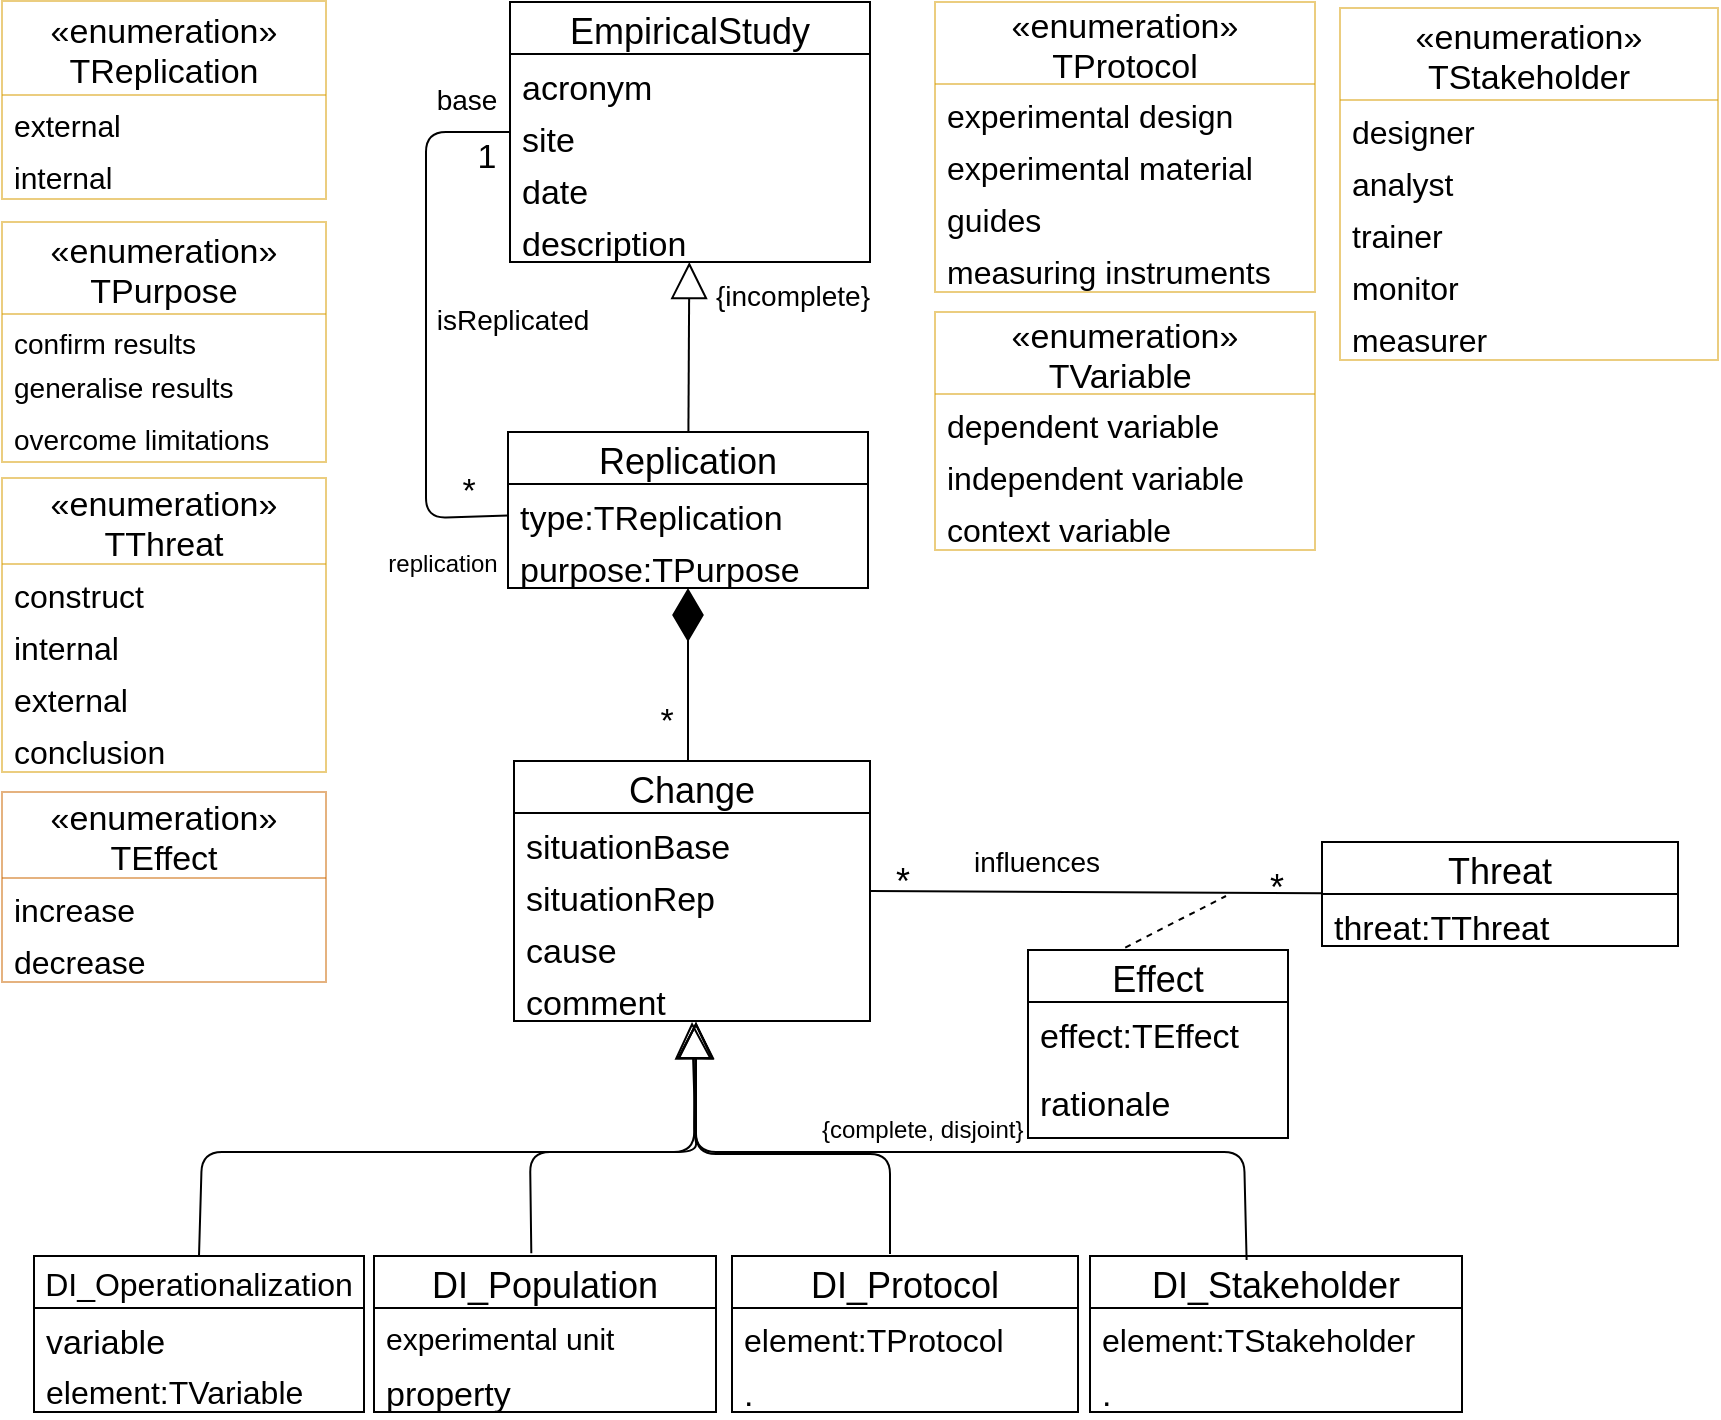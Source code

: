 <mxfile version="11.3.0" type="device" pages="3"><diagram id="6lY9gBf6qOg5Rx9Ax5ii" name="Page-1"><mxGraphModel dx="994" dy="468" grid="1" gridSize="10" guides="1" tooltips="1" connect="1" arrows="1" fold="1" page="1" pageScale="1" pageWidth="827" pageHeight="1169" math="0" shadow="0"><root><mxCell id="0"/><mxCell id="1" parent="0"/><mxCell id="zTqY1Gvcx5IMAzzG7t1B-1" value="Replication" style="swimlane;fontStyle=0;childLayout=stackLayout;horizontal=1;startSize=26;fillColor=none;horizontalStack=0;resizeParent=1;resizeParentMax=0;resizeLast=0;collapsible=1;marginBottom=0;swimlaneFillColor=#ffffff;fontSize=18;fontColor=#000000;align=center;" parent="1" vertex="1"><mxGeometry x="411" y="235" width="180" height="78" as="geometry"/></mxCell><mxCell id="zTqY1Gvcx5IMAzzG7t1B-2" value="type:TReplication" style="text;strokeColor=none;fillColor=none;align=left;verticalAlign=top;spacingLeft=4;spacingRight=4;overflow=hidden;rotatable=0;points=[[0,0.5],[1,0.5]];portConstraint=eastwest;fontSize=17;" parent="zTqY1Gvcx5IMAzzG7t1B-1" vertex="1"><mxGeometry y="26" width="180" height="26" as="geometry"/></mxCell><mxCell id="zTqY1Gvcx5IMAzzG7t1B-3" value="purpose:TPurpose" style="text;strokeColor=none;fillColor=none;align=left;verticalAlign=top;spacingLeft=4;spacingRight=4;overflow=hidden;rotatable=0;points=[[0,0.5],[1,0.5]];portConstraint=eastwest;fontSize=17;" parent="zTqY1Gvcx5IMAzzG7t1B-1" vertex="1"><mxGeometry y="52" width="180" height="26" as="geometry"/></mxCell><mxCell id="zTqY1Gvcx5IMAzzG7t1B-4" value="Change" style="swimlane;fontStyle=0;childLayout=stackLayout;horizontal=1;startSize=26;fillColor=none;horizontalStack=0;resizeParent=1;resizeParentMax=0;resizeLast=0;collapsible=1;marginBottom=0;swimlaneFillColor=#ffffff;fontSize=18;fontColor=#000000;align=center;" parent="1" vertex="1"><mxGeometry x="414" y="399.5" width="178" height="130" as="geometry"/></mxCell><mxCell id="1XFoQDl6N3kt11m0B9TE-1" value="situationBase" style="text;strokeColor=none;fillColor=none;align=left;verticalAlign=top;spacingLeft=4;spacingRight=4;overflow=hidden;rotatable=0;points=[[0,0.5],[1,0.5]];portConstraint=eastwest;fontSize=17;" parent="zTqY1Gvcx5IMAzzG7t1B-4" vertex="1"><mxGeometry y="26" width="178" height="26" as="geometry"/></mxCell><mxCell id="zTqY1Gvcx5IMAzzG7t1B-5" value="situationRep" style="text;strokeColor=none;fillColor=none;align=left;verticalAlign=top;spacingLeft=4;spacingRight=4;overflow=hidden;rotatable=0;points=[[0,0.5],[1,0.5]];portConstraint=eastwest;fontSize=17;" parent="zTqY1Gvcx5IMAzzG7t1B-4" vertex="1"><mxGeometry y="52" width="178" height="26" as="geometry"/></mxCell><mxCell id="8UYxGcB94l-kNF9_QV8s-1" value="cause" style="text;strokeColor=none;fillColor=none;align=left;verticalAlign=top;spacingLeft=4;spacingRight=4;overflow=hidden;rotatable=0;points=[[0,0.5],[1,0.5]];portConstraint=eastwest;fontSize=17;" parent="zTqY1Gvcx5IMAzzG7t1B-4" vertex="1"><mxGeometry y="78" width="178" height="26" as="geometry"/></mxCell><mxCell id="1XFoQDl6N3kt11m0B9TE-19" value="comment" style="text;strokeColor=none;fillColor=none;align=left;verticalAlign=top;spacingLeft=4;spacingRight=4;overflow=hidden;rotatable=0;points=[[0,0.5],[1,0.5]];portConstraint=eastwest;fontSize=17;" parent="zTqY1Gvcx5IMAzzG7t1B-4" vertex="1"><mxGeometry y="104" width="178" height="26" as="geometry"/></mxCell><mxCell id="zTqY1Gvcx5IMAzzG7t1B-9" value="" style="endArrow=diamondThin;endFill=1;endSize=24;html=1;fontSize=17;fontColor=#000000;" parent="1" edge="1"><mxGeometry width="160" relative="1" as="geometry"><mxPoint x="501" y="399" as="sourcePoint"/><mxPoint x="501" y="313" as="targetPoint"/><Array as="points"/></mxGeometry></mxCell><mxCell id="zTqY1Gvcx5IMAzzG7t1B-10" value="*" style="text;html=1;resizable=0;points=[];align=center;verticalAlign=middle;labelBackgroundColor=#ffffff;fontSize=17;fontColor=#000000;" parent="zTqY1Gvcx5IMAzzG7t1B-9" vertex="1" connectable="0"><mxGeometry x="-0.705" y="-1" relative="1" as="geometry"><mxPoint x="-12" y="-7" as="offset"/></mxGeometry></mxCell><mxCell id="zTqY1Gvcx5IMAzzG7t1B-14" value="EmpiricalStudy" style="swimlane;fontStyle=0;childLayout=stackLayout;horizontal=1;startSize=26;fillColor=none;horizontalStack=0;resizeParent=1;resizeParentMax=0;resizeLast=0;collapsible=1;marginBottom=0;swimlaneFillColor=#ffffff;fontSize=18;fontColor=#000000;align=center;" parent="1" vertex="1"><mxGeometry x="412" y="20" width="180" height="130" as="geometry"/></mxCell><mxCell id="zTqY1Gvcx5IMAzzG7t1B-15" value="acronym" style="text;strokeColor=none;fillColor=none;align=left;verticalAlign=top;spacingLeft=4;spacingRight=4;overflow=hidden;rotatable=0;points=[[0,0.5],[1,0.5]];portConstraint=eastwest;fontSize=17;" parent="zTqY1Gvcx5IMAzzG7t1B-14" vertex="1"><mxGeometry y="26" width="180" height="26" as="geometry"/></mxCell><mxCell id="09Pwu6wFA8v4hkr44vib-1" value="site" style="text;strokeColor=none;fillColor=none;align=left;verticalAlign=top;spacingLeft=4;spacingRight=4;overflow=hidden;rotatable=0;points=[[0,0.5],[1,0.5]];portConstraint=eastwest;fontSize=17;fontStyle=0;labelBackgroundColor=none;gradientColor=#ffffff;gradientDirection=west;" parent="zTqY1Gvcx5IMAzzG7t1B-14" vertex="1"><mxGeometry y="52" width="180" height="26" as="geometry"/></mxCell><mxCell id="09Pwu6wFA8v4hkr44vib-2" value="date" style="text;strokeColor=none;fillColor=none;align=left;verticalAlign=top;spacingLeft=4;spacingRight=4;overflow=hidden;rotatable=0;points=[[0,0.5],[1,0.5]];portConstraint=eastwest;fontSize=17;fontStyle=0;gradientColor=#ffffff;gradientDirection=west;" parent="zTqY1Gvcx5IMAzzG7t1B-14" vertex="1"><mxGeometry y="78" width="180" height="26" as="geometry"/></mxCell><mxCell id="9sXUdlL2gXB-YfAUrO0Z-1" value="description" style="text;strokeColor=none;fillColor=none;align=left;verticalAlign=top;spacingLeft=4;spacingRight=4;overflow=hidden;rotatable=0;points=[[0,0.5],[1,0.5]];portConstraint=eastwest;fontSize=17;fontStyle=0;gradientColor=#ffffff;gradientDirection=west;" parent="zTqY1Gvcx5IMAzzG7t1B-14" vertex="1"><mxGeometry y="104" width="180" height="26" as="geometry"/></mxCell><mxCell id="zTqY1Gvcx5IMAzzG7t1B-17" value="&lt;font style=&quot;font-size: 14px&quot;&gt;{incomplete}&lt;/font&gt;" style="text;html=1;resizable=0;points=[];align=center;verticalAlign=middle;labelBackgroundColor=#ffffff;fontSize=17;fontColor=#000000;" parent="1" vertex="1" connectable="0"><mxGeometry x="592.091" y="126.017" as="geometry"><mxPoint x="-39" y="41" as="offset"/></mxGeometry></mxCell><mxCell id="zTqY1Gvcx5IMAzzG7t1B-18" value="" style="endArrow=none;html=1;fontSize=16;fontColor=#000000;entryX=0;entryY=0.5;entryDx=0;entryDy=0;" parent="1" source="zTqY1Gvcx5IMAzzG7t1B-1" target="09Pwu6wFA8v4hkr44vib-1" edge="1"><mxGeometry width="50" height="50" relative="1" as="geometry"><mxPoint x="190" y="106" as="sourcePoint"/><mxPoint x="360" y="106.708" as="targetPoint"/><Array as="points"><mxPoint x="370" y="278"/><mxPoint x="370" y="240"/><mxPoint x="370" y="150"/><mxPoint x="370" y="85"/></Array></mxGeometry></mxCell><mxCell id="zTqY1Gvcx5IMAzzG7t1B-19" value="isReplicated" style="text;html=1;resizable=0;points=[];align=center;verticalAlign=middle;labelBackgroundColor=#ffffff;fontSize=14;fontColor=#000000;" parent="zTqY1Gvcx5IMAzzG7t1B-18" vertex="1" connectable="0"><mxGeometry x="0.458" y="22" relative="1" as="geometry"><mxPoint x="65" y="60.5" as="offset"/></mxGeometry></mxCell><mxCell id="zTqY1Gvcx5IMAzzG7t1B-20" value="*" style="text;html=1;resizable=0;points=[];align=center;verticalAlign=middle;labelBackgroundColor=#ffffff;fontSize=17;fontColor=#000000;" parent="zTqY1Gvcx5IMAzzG7t1B-18" vertex="1" connectable="0"><mxGeometry x="-0.9" relative="1" as="geometry"><mxPoint x="-6" y="-12.5" as="offset"/></mxGeometry></mxCell><mxCell id="zTqY1Gvcx5IMAzzG7t1B-21" value="1" style="text;html=1;resizable=0;points=[];align=center;verticalAlign=middle;labelBackgroundColor=#ffffff;fontSize=17;fontColor=#000000;" parent="zTqY1Gvcx5IMAzzG7t1B-18" vertex="1" connectable="0"><mxGeometry x="0.892" y="-1" relative="1" as="geometry"><mxPoint x="3" y="12" as="offset"/></mxGeometry></mxCell><mxCell id="zTqY1Gvcx5IMAzzG7t1B-22" value="&lt;font style=&quot;font-size: 14px;&quot;&gt;base&lt;/font&gt;" style="text;html=1;resizable=0;points=[];align=center;verticalAlign=middle;labelBackgroundColor=#ffffff;fontSize=14;fontColor=#000000;" parent="zTqY1Gvcx5IMAzzG7t1B-18" vertex="1" connectable="0"><mxGeometry x="0.867" y="-1" relative="1" as="geometry"><mxPoint x="-3.5" y="-17.5" as="offset"/></mxGeometry></mxCell><mxCell id="zTqY1Gvcx5IMAzzG7t1B-23" value="&lt;font style=&quot;font-size: 12px&quot;&gt;replication&lt;/font&gt;" style="text;html=1;resizable=0;points=[];align=center;verticalAlign=middle;labelBackgroundColor=#ffffff;fontSize=12;fontColor=#000000;" parent="zTqY1Gvcx5IMAzzG7t1B-18" vertex="1" connectable="0"><mxGeometry x="-0.872" y="1" relative="1" as="geometry"><mxPoint x="-16" y="22.5" as="offset"/></mxGeometry></mxCell><mxCell id="zTqY1Gvcx5IMAzzG7t1B-24" value="«enumeration»&#10;TReplication" style="swimlane;fontStyle=0;childLayout=stackLayout;horizontal=1;startSize=47;fillColor=none;horizontalStack=0;resizeParent=1;resizeParentMax=0;resizeLast=0;collapsible=1;marginBottom=0;swimlaneFillColor=#ffffff;fontSize=17;align=center;strokeColor=#d79b00;gradientColor=none;opacity=50;" parent="1" vertex="1"><mxGeometry x="158" y="19.5" width="162" height="99" as="geometry"/></mxCell><mxCell id="zTqY1Gvcx5IMAzzG7t1B-25" value="external" style="text;strokeColor=none;fillColor=none;align=left;verticalAlign=top;spacingLeft=4;spacingRight=4;overflow=hidden;rotatable=0;points=[[0,0.5],[1,0.5]];portConstraint=eastwest;fontSize=15;" parent="zTqY1Gvcx5IMAzzG7t1B-24" vertex="1"><mxGeometry y="47" width="162" height="26" as="geometry"/></mxCell><mxCell id="zTqY1Gvcx5IMAzzG7t1B-26" value="internal" style="text;strokeColor=none;fillColor=none;align=left;verticalAlign=top;spacingLeft=4;spacingRight=4;overflow=hidden;rotatable=0;points=[[0,0.5],[1,0.5]];portConstraint=eastwest;fontSize=15;" parent="zTqY1Gvcx5IMAzzG7t1B-24" vertex="1"><mxGeometry y="73" width="162" height="26" as="geometry"/></mxCell><mxCell id="zTqY1Gvcx5IMAzzG7t1B-27" value="&#10;«enumeration»&#10;TPurpose&#10;" style="swimlane;fontStyle=0;childLayout=stackLayout;horizontal=1;startSize=46;fillColor=none;horizontalStack=0;resizeParent=1;resizeParentMax=0;resizeLast=0;collapsible=1;marginBottom=0;swimlaneFillColor=#ffffff;fontSize=17;align=center;strokeColor=#d79b00;gradientColor=none;opacity=50;" parent="1" vertex="1"><mxGeometry x="158" y="130" width="162" height="120" as="geometry"/></mxCell><mxCell id="zTqY1Gvcx5IMAzzG7t1B-28" value="confirm results" style="text;strokeColor=none;fillColor=none;align=left;verticalAlign=top;spacingLeft=4;spacingRight=4;overflow=hidden;rotatable=0;points=[[0,0.5],[1,0.5]];portConstraint=eastwest;fontSize=14;" parent="zTqY1Gvcx5IMAzzG7t1B-27" vertex="1"><mxGeometry y="46" width="162" height="22" as="geometry"/></mxCell><mxCell id="zTqY1Gvcx5IMAzzG7t1B-29" value="generalise results" style="text;strokeColor=none;fillColor=none;align=left;verticalAlign=top;spacingLeft=4;spacingRight=4;overflow=hidden;rotatable=0;points=[[0,0.5],[1,0.5]];portConstraint=eastwest;fontSize=14;" parent="zTqY1Gvcx5IMAzzG7t1B-27" vertex="1"><mxGeometry y="68" width="162" height="26" as="geometry"/></mxCell><mxCell id="zTqY1Gvcx5IMAzzG7t1B-30" value="overcome limitations" style="text;strokeColor=none;fillColor=none;align=left;verticalAlign=top;spacingLeft=4;spacingRight=4;overflow=hidden;rotatable=0;points=[[0,0.5],[1,0.5]];portConstraint=eastwest;fontSize=14;" parent="zTqY1Gvcx5IMAzzG7t1B-27" vertex="1"><mxGeometry y="94" width="162" height="26" as="geometry"/></mxCell><mxCell id="zTqY1Gvcx5IMAzzG7t1B-31" value="«enumeration»&#10;TThreat" style="swimlane;fontStyle=0;childLayout=stackLayout;horizontal=1;startSize=43;fillColor=none;horizontalStack=0;resizeParent=1;resizeParentMax=0;resizeLast=0;collapsible=1;marginBottom=0;swimlaneFillColor=none;fontSize=17;align=center;strokeColor=#d79b00;gradientColor=#ffffff;opacity=50;" parent="1" vertex="1"><mxGeometry x="158" y="258" width="162" height="147" as="geometry"/></mxCell><mxCell id="zTqY1Gvcx5IMAzzG7t1B-32" value="construct" style="text;strokeColor=none;fillColor=none;align=left;verticalAlign=top;spacingLeft=4;spacingRight=4;overflow=hidden;rotatable=0;points=[[0,0.5],[1,0.5]];portConstraint=eastwest;fontSize=16;" parent="zTqY1Gvcx5IMAzzG7t1B-31" vertex="1"><mxGeometry y="43" width="162" height="26" as="geometry"/></mxCell><mxCell id="zTqY1Gvcx5IMAzzG7t1B-33" value="internal" style="text;strokeColor=none;fillColor=none;align=left;verticalAlign=top;spacingLeft=4;spacingRight=4;overflow=hidden;rotatable=0;points=[[0,0.5],[1,0.5]];portConstraint=eastwest;fontSize=16;" parent="zTqY1Gvcx5IMAzzG7t1B-31" vertex="1"><mxGeometry y="69" width="162" height="26" as="geometry"/></mxCell><mxCell id="zTqY1Gvcx5IMAzzG7t1B-34" value="external" style="text;strokeColor=none;fillColor=none;align=left;verticalAlign=top;spacingLeft=4;spacingRight=4;overflow=hidden;rotatable=0;points=[[0,0.5],[1,0.5]];portConstraint=eastwest;fontSize=16;" parent="zTqY1Gvcx5IMAzzG7t1B-31" vertex="1"><mxGeometry y="95" width="162" height="26" as="geometry"/></mxCell><mxCell id="zTqY1Gvcx5IMAzzG7t1B-35" value="conclusion" style="text;strokeColor=none;fillColor=none;align=left;verticalAlign=top;spacingLeft=4;spacingRight=4;overflow=hidden;rotatable=0;points=[[0,0.5],[1,0.5]];portConstraint=eastwest;fontSize=16;" parent="zTqY1Gvcx5IMAzzG7t1B-31" vertex="1"><mxGeometry y="121" width="162" height="26" as="geometry"/></mxCell><mxCell id="zTqY1Gvcx5IMAzzG7t1B-37" style="edgeStyle=orthogonalEdgeStyle;rounded=0;html=1;exitX=0.5;exitY=0;entryX=0.5;entryY=0;jettySize=auto;orthogonalLoop=1;fontSize=14;fontColor=#000000;" parent="1" source="zTqY1Gvcx5IMAzzG7t1B-27" target="zTqY1Gvcx5IMAzzG7t1B-27" edge="1"><mxGeometry relative="1" as="geometry"/></mxCell><mxCell id="zTqY1Gvcx5IMAzzG7t1B-38" value="&#10;«enumeration»&#10;TVariable &#10;" style="swimlane;fontStyle=0;childLayout=stackLayout;horizontal=1;startSize=41;fillColor=none;horizontalStack=0;resizeParent=1;resizeParentMax=0;resizeLast=0;collapsible=1;marginBottom=0;swimlaneFillColor=none;fontSize=17;align=center;strokeColor=#d79b00;gradientColor=#ffffff;opacity=50;" parent="1" vertex="1"><mxGeometry x="624.5" y="175" width="190" height="119" as="geometry"/></mxCell><mxCell id="zTqY1Gvcx5IMAzzG7t1B-39" value="dependent variable " style="text;strokeColor=none;fillColor=none;align=left;verticalAlign=top;spacingLeft=4;spacingRight=4;overflow=hidden;rotatable=0;points=[[0,0.5],[1,0.5]];portConstraint=eastwest;fontSize=16;" parent="zTqY1Gvcx5IMAzzG7t1B-38" vertex="1"><mxGeometry y="41" width="190" height="26" as="geometry"/></mxCell><mxCell id="09Pwu6wFA8v4hkr44vib-3" value="independent variable " style="text;strokeColor=none;fillColor=none;align=left;verticalAlign=top;spacingLeft=4;spacingRight=4;overflow=hidden;rotatable=0;points=[[0,0.5],[1,0.5]];portConstraint=eastwest;fontSize=16;" parent="zTqY1Gvcx5IMAzzG7t1B-38" vertex="1"><mxGeometry y="67" width="190" height="26" as="geometry"/></mxCell><mxCell id="zTqY1Gvcx5IMAzzG7t1B-40" value="context variable " style="text;strokeColor=none;fillColor=none;align=left;verticalAlign=top;spacingLeft=4;spacingRight=4;overflow=hidden;rotatable=0;points=[[0,0.5],[1,0.5]];portConstraint=eastwest;fontSize=16;fontStyle=0;gradientColor=#ffffff;gradientDirection=west;" parent="zTqY1Gvcx5IMAzzG7t1B-38" vertex="1"><mxGeometry y="93" width="190" height="26" as="geometry"/></mxCell><mxCell id="zTqY1Gvcx5IMAzzG7t1B-41" value="" style="endArrow=block;endSize=16;endFill=0;html=1;fontSize=17;fontColor=#000000;" parent="1" source="zTqY1Gvcx5IMAzzG7t1B-1" target="zTqY1Gvcx5IMAzzG7t1B-14" edge="1"><mxGeometry width="160" relative="1" as="geometry"><mxPoint x="50" y="310" as="sourcePoint"/><mxPoint x="210" y="310" as="targetPoint"/></mxGeometry></mxCell><mxCell id="zTqY1Gvcx5IMAzzG7t1B-42" value="" style="endArrow=block;endSize=16;endFill=0;html=1;fontSize=14;fontColor=#000000;exitX=0.5;exitY=0;" parent="1" source="zTqY1Gvcx5IMAzzG7t1B-68" edge="1"><mxGeometry width="160" relative="1" as="geometry"><mxPoint x="253.25" y="652" as="sourcePoint"/><mxPoint x="505" y="530" as="targetPoint"/><Array as="points"><mxPoint x="258" y="595"/><mxPoint x="504" y="595"/></Array></mxGeometry></mxCell><mxCell id="zTqY1Gvcx5IMAzzG7t1B-43" value="" style="endArrow=block;endSize=16;endFill=0;html=1;fontSize=14;fontColor=#000000;exitX=0.46;exitY=-0.017;exitPerimeter=0;" parent="1" source="zTqY1Gvcx5IMAzzG7t1B-65" edge="1"><mxGeometry width="160" relative="1" as="geometry"><mxPoint x="422" y="652" as="sourcePoint"/><mxPoint x="505" y="530" as="targetPoint"/><Array as="points"><mxPoint x="422" y="595"/><mxPoint x="452" y="595"/><mxPoint x="462" y="595"/><mxPoint x="506" y="595"/><mxPoint x="504" y="585"/></Array></mxGeometry></mxCell><mxCell id="zTqY1Gvcx5IMAzzG7t1B-44" value="" style="endArrow=block;endSize=16;endFill=0;html=1;fontSize=14;fontColor=#000000;" parent="1" edge="1"><mxGeometry width="160" relative="1" as="geometry"><mxPoint x="602" y="646" as="sourcePoint"/><mxPoint x="505" y="530" as="targetPoint"/><Array as="points"><mxPoint x="602" y="596"/><mxPoint x="505" y="596"/></Array></mxGeometry></mxCell><mxCell id="zTqY1Gvcx5IMAzzG7t1B-45" value="DI_Protocol" style="swimlane;fontStyle=0;childLayout=stackLayout;horizontal=1;startSize=26;fillColor=none;horizontalStack=0;resizeParent=1;resizeParentMax=0;resizeLast=0;collapsible=1;marginBottom=0;swimlaneFillColor=#ffffff;fontSize=18;fontColor=#000000;align=center;" parent="1" vertex="1"><mxGeometry x="523" y="647" width="173" height="78" as="geometry"/></mxCell><mxCell id="zTqY1Gvcx5IMAzzG7t1B-46" value="element:TProtocol" style="text;strokeColor=none;fillColor=none;align=left;verticalAlign=top;spacingLeft=4;spacingRight=4;overflow=hidden;rotatable=0;points=[[0,0.5],[1,0.5]];portConstraint=eastwest;fontSize=16;" parent="zTqY1Gvcx5IMAzzG7t1B-45" vertex="1"><mxGeometry y="26" width="173" height="26" as="geometry"/></mxCell><mxCell id="zTqY1Gvcx5IMAzzG7t1B-47" value="." style="text;strokeColor=none;fillColor=none;align=left;verticalAlign=top;spacingLeft=4;spacingRight=4;overflow=hidden;rotatable=0;points=[[0,0.5],[1,0.5]];portConstraint=eastwest;fontSize=17;" parent="zTqY1Gvcx5IMAzzG7t1B-45" vertex="1"><mxGeometry y="52" width="173" height="26" as="geometry"/></mxCell><mxCell id="zTqY1Gvcx5IMAzzG7t1B-48" value="" style="endArrow=block;endSize=16;endFill=0;html=1;fontSize=14;fontColor=#000000;exitX=0.421;exitY=0.026;exitPerimeter=0;" parent="1" source="zTqY1Gvcx5IMAzzG7t1B-71" edge="1"><mxGeometry width="160" relative="1" as="geometry"><mxPoint x="780.755" y="650" as="sourcePoint"/><mxPoint x="503" y="530" as="targetPoint"/><Array as="points"><mxPoint x="779" y="595"/><mxPoint x="550" y="595"/><mxPoint x="505" y="595"/></Array></mxGeometry></mxCell><mxCell id="zTqY1Gvcx5IMAzzG7t1B-52" value="&#10;«enumeration»&#10;TProtocol&#10;" style="swimlane;fontStyle=0;childLayout=stackLayout;horizontal=1;startSize=41;fillColor=none;horizontalStack=0;resizeParent=1;resizeParentMax=0;resizeLast=0;collapsible=1;marginBottom=0;swimlaneFillColor=#ffffff;fontSize=17;align=center;strokeColor=#d79b00;gradientColor=#ffffff;opacity=50;" parent="1" vertex="1"><mxGeometry x="624.5" y="20" width="190" height="145" as="geometry"/></mxCell><mxCell id="zTqY1Gvcx5IMAzzG7t1B-53" value="experimental design" style="text;strokeColor=none;fillColor=none;align=left;verticalAlign=top;spacingLeft=4;spacingRight=4;overflow=hidden;rotatable=0;points=[[0,0.5],[1,0.5]];portConstraint=eastwest;fontSize=16;" parent="zTqY1Gvcx5IMAzzG7t1B-52" vertex="1"><mxGeometry y="41" width="190" height="26" as="geometry"/></mxCell><mxCell id="zTqY1Gvcx5IMAzzG7t1B-54" value="experimental material" style="text;strokeColor=none;fillColor=none;align=left;verticalAlign=top;spacingLeft=4;spacingRight=4;overflow=hidden;rotatable=0;points=[[0,0.5],[1,0.5]];portConstraint=eastwest;fontSize=16;" parent="zTqY1Gvcx5IMAzzG7t1B-52" vertex="1"><mxGeometry y="67" width="190" height="26" as="geometry"/></mxCell><mxCell id="zTqY1Gvcx5IMAzzG7t1B-55" value="guides" style="text;strokeColor=none;fillColor=none;align=left;verticalAlign=top;spacingLeft=4;spacingRight=4;overflow=hidden;rotatable=0;points=[[0,0.5],[1,0.5]];portConstraint=eastwest;fontSize=16;" parent="zTqY1Gvcx5IMAzzG7t1B-52" vertex="1"><mxGeometry y="93" width="190" height="26" as="geometry"/></mxCell><mxCell id="zTqY1Gvcx5IMAzzG7t1B-56" value="measuring instruments" style="text;strokeColor=none;fillColor=none;align=left;verticalAlign=top;spacingLeft=4;spacingRight=4;overflow=hidden;rotatable=0;points=[[0,0.5],[1,0.5]];portConstraint=eastwest;fontSize=16;" parent="zTqY1Gvcx5IMAzzG7t1B-52" vertex="1"><mxGeometry y="119" width="190" height="26" as="geometry"/></mxCell><mxCell id="zTqY1Gvcx5IMAzzG7t1B-57" value="&#10;«enumeration»&#10;TStakeholder&#10;" style="swimlane;fontStyle=0;childLayout=stackLayout;horizontal=1;startSize=46;fillColor=none;horizontalStack=0;resizeParent=1;resizeParentMax=0;resizeLast=0;collapsible=1;marginBottom=0;swimlaneFillColor=#ffffff;fontSize=17;align=center;strokeColor=#d79b00;gradientColor=#ffffff;opacity=50;" parent="1" vertex="1"><mxGeometry x="827" y="23" width="189" height="176" as="geometry"/></mxCell><mxCell id="zTqY1Gvcx5IMAzzG7t1B-58" value="designer" style="text;strokeColor=none;fillColor=none;align=left;verticalAlign=top;spacingLeft=4;spacingRight=4;overflow=hidden;rotatable=0;points=[[0,0.5],[1,0.5]];portConstraint=eastwest;fontSize=16;" parent="zTqY1Gvcx5IMAzzG7t1B-57" vertex="1"><mxGeometry y="46" width="189" height="26" as="geometry"/></mxCell><mxCell id="zTqY1Gvcx5IMAzzG7t1B-59" value="analyst" style="text;strokeColor=none;fillColor=none;align=left;verticalAlign=top;spacingLeft=4;spacingRight=4;overflow=hidden;rotatable=0;points=[[0,0.5],[1,0.5]];portConstraint=eastwest;fontSize=16;" parent="zTqY1Gvcx5IMAzzG7t1B-57" vertex="1"><mxGeometry y="72" width="189" height="26" as="geometry"/></mxCell><mxCell id="zTqY1Gvcx5IMAzzG7t1B-60" value="trainer" style="text;strokeColor=none;fillColor=none;align=left;verticalAlign=top;spacingLeft=4;spacingRight=4;overflow=hidden;rotatable=0;points=[[0,0.5],[1,0.5]];portConstraint=eastwest;fontSize=16;" parent="zTqY1Gvcx5IMAzzG7t1B-57" vertex="1"><mxGeometry y="98" width="189" height="26" as="geometry"/></mxCell><mxCell id="zTqY1Gvcx5IMAzzG7t1B-61" value="monitor" style="text;strokeColor=none;fillColor=none;align=left;verticalAlign=top;spacingLeft=4;spacingRight=4;overflow=hidden;rotatable=0;points=[[0,0.5],[1,0.5]];portConstraint=eastwest;fontSize=16;" parent="zTqY1Gvcx5IMAzzG7t1B-57" vertex="1"><mxGeometry y="124" width="189" height="26" as="geometry"/></mxCell><mxCell id="zTqY1Gvcx5IMAzzG7t1B-62" value="measurer" style="text;strokeColor=none;fillColor=none;align=left;verticalAlign=top;spacingLeft=4;spacingRight=4;overflow=hidden;rotatable=0;points=[[0,0.5],[1,0.5]];portConstraint=eastwest;fontSize=16;" parent="zTqY1Gvcx5IMAzzG7t1B-57" vertex="1"><mxGeometry y="150" width="189" height="26" as="geometry"/></mxCell><mxCell id="zTqY1Gvcx5IMAzzG7t1B-65" value="DI_Population" style="swimlane;fontStyle=0;childLayout=stackLayout;horizontal=1;startSize=26;fillColor=none;horizontalStack=0;resizeParent=1;resizeParentMax=0;resizeLast=0;collapsible=1;marginBottom=0;swimlaneFillColor=#ffffff;fontSize=18;fontColor=#000000;align=center;" parent="1" vertex="1"><mxGeometry x="344" y="647" width="171" height="78" as="geometry"/></mxCell><mxCell id="zTqY1Gvcx5IMAzzG7t1B-66" value="experimental unit" style="text;strokeColor=none;fillColor=none;align=left;verticalAlign=top;spacingLeft=4;spacingRight=4;overflow=hidden;rotatable=0;points=[[0,0.5],[1,0.5]];portConstraint=eastwest;fontSize=15;" parent="zTqY1Gvcx5IMAzzG7t1B-65" vertex="1"><mxGeometry y="26" width="171" height="26" as="geometry"/></mxCell><mxCell id="zTqY1Gvcx5IMAzzG7t1B-67" value="property" style="text;strokeColor=none;fillColor=none;align=left;verticalAlign=top;spacingLeft=4;spacingRight=4;overflow=hidden;rotatable=0;points=[[0,0.5],[1,0.5]];portConstraint=eastwest;fontSize=17;" parent="zTqY1Gvcx5IMAzzG7t1B-65" vertex="1"><mxGeometry y="52" width="171" height="26" as="geometry"/></mxCell><mxCell id="zTqY1Gvcx5IMAzzG7t1B-68" value="DI_Operationalization" style="swimlane;fontStyle=0;childLayout=stackLayout;horizontal=1;startSize=26;fillColor=none;horizontalStack=0;resizeParent=1;resizeParentMax=0;resizeLast=0;collapsible=1;marginBottom=0;swimlaneFillColor=#ffffff;fontSize=16;fontColor=#000000;align=center;" parent="1" vertex="1"><mxGeometry x="174" y="647" width="165" height="78" as="geometry"/></mxCell><mxCell id="zTqY1Gvcx5IMAzzG7t1B-69" value="variable" style="text;strokeColor=none;fillColor=none;align=left;verticalAlign=top;spacingLeft=4;spacingRight=4;overflow=hidden;rotatable=0;points=[[0,0.5],[1,0.5]];portConstraint=eastwest;fontSize=17;" parent="zTqY1Gvcx5IMAzzG7t1B-68" vertex="1"><mxGeometry y="26" width="165" height="26" as="geometry"/></mxCell><mxCell id="zTqY1Gvcx5IMAzzG7t1B-70" value="element:TVariable   " style="text;strokeColor=none;fillColor=none;align=left;verticalAlign=top;spacingLeft=4;spacingRight=4;overflow=hidden;rotatable=0;points=[[0,0.5],[1,0.5]];portConstraint=eastwest;fontSize=16;" parent="zTqY1Gvcx5IMAzzG7t1B-68" vertex="1"><mxGeometry y="52" width="165" height="26" as="geometry"/></mxCell><mxCell id="zTqY1Gvcx5IMAzzG7t1B-71" value="DI_Stakeholder" style="swimlane;fontStyle=0;childLayout=stackLayout;horizontal=1;startSize=26;fillColor=none;horizontalStack=0;resizeParent=1;resizeParentMax=0;resizeLast=0;collapsible=1;marginBottom=0;swimlaneFillColor=#ffffff;fontSize=18;fontColor=#000000;align=center;" parent="1" vertex="1"><mxGeometry x="702" y="647" width="186" height="78" as="geometry"/></mxCell><mxCell id="zTqY1Gvcx5IMAzzG7t1B-72" value="element:TStakeholder" style="text;strokeColor=none;fillColor=none;align=left;verticalAlign=top;spacingLeft=4;spacingRight=4;overflow=hidden;rotatable=0;points=[[0,0.5],[1,0.5]];portConstraint=eastwest;fontSize=16;" parent="zTqY1Gvcx5IMAzzG7t1B-71" vertex="1"><mxGeometry y="26" width="186" height="26" as="geometry"/></mxCell><mxCell id="zTqY1Gvcx5IMAzzG7t1B-73" value="." style="text;strokeColor=none;fillColor=none;align=left;verticalAlign=top;spacingLeft=4;spacingRight=4;overflow=hidden;rotatable=0;points=[[0,0.5],[1,0.5]];portConstraint=eastwest;fontSize=17;" parent="zTqY1Gvcx5IMAzzG7t1B-71" vertex="1"><mxGeometry y="52" width="186" height="26" as="geometry"/></mxCell><mxCell id="t5D7eFbD48pFSGEAywB5-2" value="«enumeration»&#10;TEffect" style="swimlane;fontStyle=0;childLayout=stackLayout;horizontal=1;startSize=43;fillColor=none;horizontalStack=0;resizeParent=1;resizeParentMax=0;resizeLast=0;collapsible=1;marginBottom=0;swimlaneFillColor=none;fontSize=17;align=center;strokeColor=#CC6600;opacity=50;gradientDirection=west;" parent="1" vertex="1"><mxGeometry x="158" y="415" width="162" height="95" as="geometry"/></mxCell><mxCell id="t5D7eFbD48pFSGEAywB5-3" value="increase" style="text;strokeColor=none;fillColor=none;align=left;verticalAlign=top;spacingLeft=4;spacingRight=4;overflow=hidden;rotatable=0;points=[[0,0.5],[1,0.5]];portConstraint=eastwest;fontSize=16;gradientColor=#ffffff;gradientDirection=west;" parent="t5D7eFbD48pFSGEAywB5-2" vertex="1"><mxGeometry y="43" width="162" height="26" as="geometry"/></mxCell><mxCell id="t5D7eFbD48pFSGEAywB5-4" value="decrease" style="text;strokeColor=none;fillColor=none;align=left;verticalAlign=top;spacingLeft=4;spacingRight=4;overflow=hidden;rotatable=0;points=[[0,0.5],[1,0.5]];portConstraint=eastwest;fontSize=16;gradientColor=#ffffff;gradientDirection=west;" parent="t5D7eFbD48pFSGEAywB5-2" vertex="1"><mxGeometry y="69" width="162" height="26" as="geometry"/></mxCell><mxCell id="0LrynoLllZEX8FGOsgQL-4" value="Threat" style="swimlane;fontStyle=0;childLayout=stackLayout;horizontal=1;startSize=26;fillColor=none;horizontalStack=0;resizeParent=1;resizeParentMax=0;resizeLast=0;collapsible=1;marginBottom=0;swimlaneFillColor=#ffffff;fontSize=18;fontColor=#000000;align=center;" parent="1" vertex="1"><mxGeometry x="818" y="440" width="178" height="52" as="geometry"/></mxCell><mxCell id="0LrynoLllZEX8FGOsgQL-8" value="threat:TThreat" style="text;strokeColor=none;fillColor=none;align=left;verticalAlign=top;spacingLeft=4;spacingRight=4;overflow=hidden;rotatable=0;points=[[0,0.5],[1,0.5]];portConstraint=eastwest;fontSize=17;gradientColor=#ffffff;gradientDirection=west;" parent="0LrynoLllZEX8FGOsgQL-4" vertex="1"><mxGeometry y="26" width="178" height="26" as="geometry"/></mxCell><mxCell id="0LrynoLllZEX8FGOsgQL-9" value="" style="endArrow=none;html=1;fontSize=17;fontColor=#000000;entryX=1;entryY=0.5;" parent="1" source="0LrynoLllZEX8FGOsgQL-4" target="zTqY1Gvcx5IMAzzG7t1B-4" edge="1"><mxGeometry width="50" height="50" relative="1" as="geometry"><mxPoint x="694" y="391.5" as="sourcePoint"/><mxPoint x="624" y="411.5" as="targetPoint"/><Array as="points"/></mxGeometry></mxCell><mxCell id="0LrynoLllZEX8FGOsgQL-10" value="&lt;font style=&quot;font-size: 14px&quot;&gt;influences&lt;/font&gt;" style="text;html=1;resizable=0;points=[];align=center;verticalAlign=middle;labelBackgroundColor=#ffffff;fontSize=17;fontColor=#000000;" parent="0LrynoLllZEX8FGOsgQL-9" vertex="1" connectable="0"><mxGeometry x="0.458" y="22" relative="1" as="geometry"><mxPoint x="22" y="-37" as="offset"/></mxGeometry></mxCell><mxCell id="vB5k91bDOLP7wmHGqqGi-3" value="&lt;font style=&quot;font-size: 18px&quot;&gt;*&lt;/font&gt;" style="text;html=1;" parent="1" vertex="1"><mxGeometry x="790" y="445.5" width="28" height="30" as="geometry"/></mxCell><mxCell id="vB5k91bDOLP7wmHGqqGi-5" value="Effect" style="swimlane;fontStyle=0;childLayout=stackLayout;horizontal=1;startSize=26;fillColor=none;horizontalStack=0;resizeParent=1;resizeParentMax=0;resizeLast=0;collapsible=1;marginBottom=0;swimlaneFillColor=#ffffff;fontSize=18;fontColor=#000000;align=center;" parent="1" vertex="1"><mxGeometry x="671" y="494" width="130" height="94" as="geometry"/></mxCell><mxCell id="vB5k91bDOLP7wmHGqqGi-6" value="effect:TEffect" style="text;strokeColor=none;fillColor=none;align=left;verticalAlign=top;spacingLeft=4;spacingRight=4;overflow=hidden;rotatable=0;points=[[0,0.5],[1,0.5]];portConstraint=eastwest;fontSize=17;gradientColor=#ffffff;gradientDirection=west;" parent="vB5k91bDOLP7wmHGqqGi-5" vertex="1"><mxGeometry y="26" width="130" height="34" as="geometry"/></mxCell><mxCell id="9sXUdlL2gXB-YfAUrO0Z-2" value="rationale" style="text;strokeColor=none;fillColor=none;align=left;verticalAlign=top;spacingLeft=4;spacingRight=4;overflow=hidden;rotatable=0;points=[[0,0.5],[1,0.5]];portConstraint=eastwest;fontSize=17;gradientColor=#ffffff;gradientDirection=west;" parent="vB5k91bDOLP7wmHGqqGi-5" vertex="1"><mxGeometry y="60" width="130" height="34" as="geometry"/></mxCell><mxCell id="vB5k91bDOLP7wmHGqqGi-11" value="" style="endArrow=none;dashed=1;html=1;exitX=0.374;exitY=-0.013;exitDx=0;exitDy=0;exitPerimeter=0;" parent="1" edge="1"><mxGeometry width="50" height="50" relative="1" as="geometry"><mxPoint x="719.62" y="492.778" as="sourcePoint"/><mxPoint x="770" y="467" as="targetPoint"/></mxGeometry></mxCell><mxCell id="SeVwChvm8yABs6o6vrsA-1" value="&lt;font style=&quot;font-size: 18px&quot;&gt;*&lt;/font&gt;" style="text;html=1;" parent="1" vertex="1"><mxGeometry x="602.5" y="442.5" width="28" height="30" as="geometry"/></mxCell><mxCell id="j4IQnMyhIL7iGJlP76rV-1" value="&lt;font style=&quot;font-size: 12px&quot;&gt;{complete, disjoint}&lt;/font&gt;" style="text;html=1;fontSize=14;fontColor=#000000;" parent="1" vertex="1"><mxGeometry x="565.5" y="568" width="80" height="30" as="geometry"/></mxCell></root></mxGraphModel></diagram><diagram id="ysB51PiQTudW2eRKlhEB" name="Threat"><mxGraphModel dx="994" dy="468" grid="1" gridSize="10" guides="1" tooltips="1" connect="1" arrows="1" fold="1" page="1" pageScale="1" pageWidth="827" pageHeight="1169" math="0" shadow="0"><root><mxCell id="0LrynoLllZEX8FGOsgQL-0"/><mxCell id="0LrynoLllZEX8FGOsgQL-1" parent="0LrynoLllZEX8FGOsgQL-0"/><mxCell id="t9QVM-aa_8dlbDLWiUtE-0" value="Change" style="swimlane;fontStyle=0;childLayout=stackLayout;horizontal=1;startSize=26;fillColor=none;horizontalStack=0;resizeParent=1;resizeParentMax=0;resizeLast=0;collapsible=1;marginBottom=0;swimlaneFillColor=#ffffff;fontSize=18;fontColor=#000000;align=center;" vertex="1" parent="0LrynoLllZEX8FGOsgQL-1"><mxGeometry x="130" y="140" width="178" height="130" as="geometry"/></mxCell><mxCell id="t9QVM-aa_8dlbDLWiUtE-1" value="descriptionBase" style="text;strokeColor=none;fillColor=none;align=left;verticalAlign=top;spacingLeft=4;spacingRight=4;overflow=hidden;rotatable=0;points=[[0,0.5],[1,0.5]];portConstraint=eastwest;fontSize=17;" vertex="1" parent="t9QVM-aa_8dlbDLWiUtE-0"><mxGeometry y="26" width="178" height="26" as="geometry"/></mxCell><mxCell id="t9QVM-aa_8dlbDLWiUtE-2" value="descriptionRep" style="text;strokeColor=none;fillColor=none;align=left;verticalAlign=top;spacingLeft=4;spacingRight=4;overflow=hidden;rotatable=0;points=[[0,0.5],[1,0.5]];portConstraint=eastwest;fontSize=17;" vertex="1" parent="t9QVM-aa_8dlbDLWiUtE-0"><mxGeometry y="52" width="178" height="26" as="geometry"/></mxCell><mxCell id="t9QVM-aa_8dlbDLWiUtE-3" value="motive" style="text;strokeColor=none;fillColor=none;align=left;verticalAlign=top;spacingLeft=4;spacingRight=4;overflow=hidden;rotatable=0;points=[[0,0.5],[1,0.5]];portConstraint=eastwest;fontSize=17;" vertex="1" parent="t9QVM-aa_8dlbDLWiUtE-0"><mxGeometry y="78" width="178" height="26" as="geometry"/></mxCell><mxCell id="t9QVM-aa_8dlbDLWiUtE-4" value="comment" style="text;strokeColor=none;fillColor=none;align=left;verticalAlign=top;spacingLeft=4;spacingRight=4;overflow=hidden;rotatable=0;points=[[0,0.5],[1,0.5]];portConstraint=eastwest;fontSize=17;" vertex="1" parent="t9QVM-aa_8dlbDLWiUtE-0"><mxGeometry y="104" width="178" height="26" as="geometry"/></mxCell><mxCell id="t9QVM-aa_8dlbDLWiUtE-5" value="Threat" style="swimlane;fontStyle=0;childLayout=stackLayout;horizontal=1;startSize=26;fillColor=none;horizontalStack=0;resizeParent=1;resizeParentMax=0;resizeLast=0;collapsible=1;marginBottom=0;swimlaneFillColor=#ffffff;fontSize=18;fontColor=#000000;align=center;" vertex="1" parent="0LrynoLllZEX8FGOsgQL-1"><mxGeometry x="534" y="180.5" width="178" height="52" as="geometry"/></mxCell><mxCell id="t9QVM-aa_8dlbDLWiUtE-6" value="threat:TThreat" style="text;strokeColor=none;fillColor=none;align=left;verticalAlign=top;spacingLeft=4;spacingRight=4;overflow=hidden;rotatable=0;points=[[0,0.5],[1,0.5]];portConstraint=eastwest;fontSize=17;gradientColor=#ffffff;gradientDirection=west;" vertex="1" parent="t9QVM-aa_8dlbDLWiUtE-5"><mxGeometry y="26" width="178" height="26" as="geometry"/></mxCell><mxCell id="t9QVM-aa_8dlbDLWiUtE-7" value="" style="endArrow=none;html=1;fontSize=17;fontColor=#000000;entryX=1;entryY=0.5;" edge="1" parent="0LrynoLllZEX8FGOsgQL-1" source="t9QVM-aa_8dlbDLWiUtE-5" target="t9QVM-aa_8dlbDLWiUtE-0"><mxGeometry width="50" height="50" relative="1" as="geometry"><mxPoint x="410" y="132" as="sourcePoint"/><mxPoint x="340" y="152" as="targetPoint"/><Array as="points"/></mxGeometry></mxCell><mxCell id="t9QVM-aa_8dlbDLWiUtE-8" value="&lt;font style=&quot;font-size: 14px&quot;&gt;influences&lt;/font&gt;" style="text;html=1;resizable=0;points=[];align=center;verticalAlign=middle;labelBackgroundColor=#ffffff;fontSize=17;fontColor=#000000;" vertex="1" connectable="0" parent="t9QVM-aa_8dlbDLWiUtE-7"><mxGeometry x="0.458" y="22" relative="1" as="geometry"><mxPoint x="22" y="-37" as="offset"/></mxGeometry></mxCell><mxCell id="t9QVM-aa_8dlbDLWiUtE-9" value="&lt;font style=&quot;font-size: 18px&quot;&gt;*&lt;/font&gt;" style="text;html=1;" vertex="1" parent="0LrynoLllZEX8FGOsgQL-1"><mxGeometry x="506" y="186" width="28" height="30" as="geometry"/></mxCell><mxCell id="t9QVM-aa_8dlbDLWiUtE-10" value="Effect" style="swimlane;fontStyle=0;childLayout=stackLayout;horizontal=1;startSize=26;fillColor=none;horizontalStack=0;resizeParent=1;resizeParentMax=0;resizeLast=0;collapsible=1;marginBottom=0;swimlaneFillColor=#ffffff;fontSize=18;fontColor=#000000;align=center;" vertex="1" parent="0LrynoLllZEX8FGOsgQL-1"><mxGeometry x="387" y="234.5" width="130" height="94" as="geometry"/></mxCell><mxCell id="t9QVM-aa_8dlbDLWiUtE-11" value="effect:TEffect" style="text;strokeColor=none;fillColor=none;align=left;verticalAlign=top;spacingLeft=4;spacingRight=4;overflow=hidden;rotatable=0;points=[[0,0.5],[1,0.5]];portConstraint=eastwest;fontSize=17;gradientColor=#ffffff;gradientDirection=west;" vertex="1" parent="t9QVM-aa_8dlbDLWiUtE-10"><mxGeometry y="26" width="130" height="34" as="geometry"/></mxCell><mxCell id="t9QVM-aa_8dlbDLWiUtE-12" value="rationale" style="text;strokeColor=none;fillColor=none;align=left;verticalAlign=top;spacingLeft=4;spacingRight=4;overflow=hidden;rotatable=0;points=[[0,0.5],[1,0.5]];portConstraint=eastwest;fontSize=17;gradientColor=#ffffff;gradientDirection=west;" vertex="1" parent="t9QVM-aa_8dlbDLWiUtE-10"><mxGeometry y="60" width="130" height="34" as="geometry"/></mxCell><mxCell id="t9QVM-aa_8dlbDLWiUtE-13" value="" style="endArrow=none;dashed=1;html=1;exitX=0.374;exitY=-0.013;exitDx=0;exitDy=0;exitPerimeter=0;" edge="1" parent="0LrynoLllZEX8FGOsgQL-1"><mxGeometry width="50" height="50" relative="1" as="geometry"><mxPoint x="435.62" y="233.278" as="sourcePoint"/><mxPoint x="486" y="207.5" as="targetPoint"/></mxGeometry></mxCell><mxCell id="t9QVM-aa_8dlbDLWiUtE-14" value="&lt;font style=&quot;font-size: 18px&quot;&gt;*&lt;/font&gt;" style="text;html=1;" vertex="1" parent="0LrynoLllZEX8FGOsgQL-1"><mxGeometry x="318.5" y="183" width="28" height="30" as="geometry"/></mxCell><mxCell id="iKqhOcq633QqKEoPKKCN-0" value="«enumeration»&#10;TEffect" style="swimlane;fontStyle=0;childLayout=stackLayout;horizontal=1;startSize=43;fillColor=none;horizontalStack=0;resizeParent=1;resizeParentMax=0;resizeLast=0;collapsible=1;marginBottom=0;swimlaneFillColor=none;fontSize=17;align=center;strokeColor=#CC6600;opacity=50;gradientDirection=west;" vertex="1" parent="0LrynoLllZEX8FGOsgQL-1"><mxGeometry x="146" y="290" width="162" height="95" as="geometry"/></mxCell><mxCell id="iKqhOcq633QqKEoPKKCN-1" value="increase" style="text;strokeColor=none;fillColor=none;align=left;verticalAlign=top;spacingLeft=4;spacingRight=4;overflow=hidden;rotatable=0;points=[[0,0.5],[1,0.5]];portConstraint=eastwest;fontSize=16;gradientColor=#ffffff;gradientDirection=west;" vertex="1" parent="iKqhOcq633QqKEoPKKCN-0"><mxGeometry y="43" width="162" height="26" as="geometry"/></mxCell><mxCell id="iKqhOcq633QqKEoPKKCN-2" value="decrease" style="text;strokeColor=none;fillColor=none;align=left;verticalAlign=top;spacingLeft=4;spacingRight=4;overflow=hidden;rotatable=0;points=[[0,0.5],[1,0.5]];portConstraint=eastwest;fontSize=16;gradientColor=#ffffff;gradientDirection=west;" vertex="1" parent="iKqhOcq633QqKEoPKKCN-0"><mxGeometry y="69" width="162" height="26" as="geometry"/></mxCell></root></mxGraphModel></diagram><diagram id="o0Cc3MpqFlsPC3Pm_bpe" name="Page-3"><mxGraphModel dx="994" dy="468" grid="1" gridSize="10" guides="1" tooltips="1" connect="1" arrows="1" fold="1" page="1" pageScale="1" pageWidth="827" pageHeight="1169" math="0" shadow="0"><root><mxCell id="WxXoFlmm1T7ARD3njUKy-0"/><mxCell id="WxXoFlmm1T7ARD3njUKy-1" parent="WxXoFlmm1T7ARD3njUKy-0"/><mxCell id="WxXoFlmm1T7ARD3njUKy-2" value="Change" style="swimlane;fontStyle=0;childLayout=stackLayout;horizontal=1;startSize=26;fillColor=none;horizontalStack=0;resizeParent=1;resizeParentMax=0;resizeLast=0;collapsible=1;marginBottom=0;swimlaneFillColor=#ffffff;fontSize=18;fontColor=#000000;align=center;" parent="WxXoFlmm1T7ARD3njUKy-1" vertex="1"><mxGeometry x="230" y="139" width="180" height="52" as="geometry"/></mxCell><mxCell id="WxXoFlmm1T7ARD3njUKy-3" value="description" style="text;strokeColor=none;fillColor=none;align=left;verticalAlign=top;spacingLeft=4;spacingRight=4;overflow=hidden;rotatable=0;points=[[0,0.5],[1,0.5]];portConstraint=eastwest;fontSize=17;" parent="WxXoFlmm1T7ARD3njUKy-2" vertex="1"><mxGeometry y="26" width="180" height="26" as="geometry"/></mxCell><mxCell id="WxXoFlmm1T7ARD3njUKy-4" value="«enumeration»&#10;TEffect" style="swimlane;fontStyle=0;childLayout=stackLayout;horizontal=1;startSize=43;fillColor=none;horizontalStack=0;resizeParent=1;resizeParentMax=0;resizeLast=0;collapsible=1;marginBottom=0;swimlaneFillColor=none;fontSize=17;align=center;strokeColor=#CC6600;opacity=50;gradientDirection=west;" parent="WxXoFlmm1T7ARD3njUKy-1" vertex="1"><mxGeometry x="493" y="243" width="177" height="121" as="geometry"/></mxCell><mxCell id="WxXoFlmm1T7ARD3njUKy-5" value="increase" style="text;strokeColor=none;fillColor=none;align=left;verticalAlign=top;spacingLeft=4;spacingRight=4;overflow=hidden;rotatable=0;points=[[0,0.5],[1,0.5]];portConstraint=eastwest;fontSize=16;gradientColor=#ffffff;gradientDirection=west;" parent="WxXoFlmm1T7ARD3njUKy-4" vertex="1"><mxGeometry y="43" width="177" height="26" as="geometry"/></mxCell><mxCell id="WxXoFlmm1T7ARD3njUKy-6" value="decrease" style="text;strokeColor=none;fillColor=none;align=left;verticalAlign=top;spacingLeft=4;spacingRight=4;overflow=hidden;rotatable=0;points=[[0,0.5],[1,0.5]];portConstraint=eastwest;fontSize=16;gradientColor=#ffffff;gradientDirection=west;" parent="WxXoFlmm1T7ARD3njUKy-4" vertex="1"><mxGeometry y="69" width="177" height="26" as="geometry"/></mxCell><mxCell id="WxXoFlmm1T7ARD3njUKy-7" value="does not influence" style="text;strokeColor=none;fillColor=none;align=left;verticalAlign=top;spacingLeft=4;spacingRight=4;overflow=hidden;rotatable=0;points=[[0,0.5],[1,0.5]];portConstraint=eastwest;fontSize=16;gradientColor=#ffffff;gradientDirection=west;" parent="WxXoFlmm1T7ARD3njUKy-4" vertex="1"><mxGeometry y="95" width="177" height="26" as="geometry"/></mxCell><mxCell id="WxXoFlmm1T7ARD3njUKy-8" value="Threat" style="swimlane;fontStyle=0;childLayout=stackLayout;horizontal=1;startSize=26;fillColor=none;horizontalStack=0;resizeParent=1;resizeParentMax=0;resizeLast=0;collapsible=1;marginBottom=0;swimlaneFillColor=#ffffff;fontSize=18;fontColor=#000000;align=center;" parent="WxXoFlmm1T7ARD3njUKy-1" vertex="1"><mxGeometry x="490" y="113" width="180" height="104" as="geometry"/></mxCell><mxCell id="WxXoFlmm1T7ARD3njUKy-9" value="effect:TEffect" style="text;strokeColor=none;fillColor=none;align=left;verticalAlign=top;spacingLeft=4;spacingRight=4;overflow=hidden;rotatable=0;points=[[0,0.5],[1,0.5]];portConstraint=eastwest;fontSize=18;gradientColor=#ffffff;gradientDirection=west;" parent="WxXoFlmm1T7ARD3njUKy-8" vertex="1"><mxGeometry y="26" width="180" height="26" as="geometry"/></mxCell><mxCell id="WxXoFlmm1T7ARD3njUKy-11" value="threat:TThreat" style="text;strokeColor=none;fillColor=none;align=left;verticalAlign=top;spacingLeft=4;spacingRight=4;overflow=hidden;rotatable=0;points=[[0,0.5],[1,0.5]];portConstraint=eastwest;fontSize=17;gradientColor=#ffffff;gradientDirection=west;" parent="WxXoFlmm1T7ARD3njUKy-8" vertex="1"><mxGeometry y="52" width="180" height="26" as="geometry"/></mxCell><mxCell id="TfGAa-OAfVr3BS6-5kOw-5" value="rationale" style="text;strokeColor=none;fillColor=none;align=left;verticalAlign=top;spacingLeft=4;spacingRight=4;overflow=hidden;rotatable=0;points=[[0,0.5],[1,0.5]];portConstraint=eastwest;fontSize=17;gradientColor=#ffffff;gradientDirection=west;" parent="WxXoFlmm1T7ARD3njUKy-8" vertex="1"><mxGeometry y="78" width="180" height="26" as="geometry"/></mxCell><mxCell id="WxXoFlmm1T7ARD3njUKy-12" value="" style="endArrow=none;html=1;fontSize=17;fontColor=#000000;entryX=1;entryY=0.5;entryDx=0;entryDy=0;exitX=0;exitY=0.5;exitDx=0;exitDy=0;" parent="WxXoFlmm1T7ARD3njUKy-1" target="WxXoFlmm1T7ARD3njUKy-3" edge="1"><mxGeometry width="50" height="50" relative="1" as="geometry"><mxPoint x="490" y="178" as="sourcePoint"/><mxPoint x="420" y="125" as="targetPoint"/><Array as="points"/></mxGeometry></mxCell><mxCell id="WxXoFlmm1T7ARD3njUKy-13" value="&lt;font style=&quot;font-size: 14px&quot;&gt;impacts&lt;/font&gt;" style="text;html=1;resizable=0;points=[];align=center;verticalAlign=middle;labelBackgroundColor=#ffffff;fontSize=17;fontColor=#000000;" parent="WxXoFlmm1T7ARD3njUKy-12" vertex="1" connectable="0"><mxGeometry x="0.458" y="22" relative="1" as="geometry"><mxPoint x="23" y="-9.5" as="offset"/></mxGeometry></mxCell><mxCell id="WxXoFlmm1T7ARD3njUKy-14" value="0..1" style="text;html=1;resizable=0;points=[];align=center;verticalAlign=middle;labelBackgroundColor=#ffffff;fontSize=17;fontColor=#000000;" parent="WxXoFlmm1T7ARD3njUKy-12" vertex="1" connectable="0"><mxGeometry x="-0.9" relative="1" as="geometry"><mxPoint x="-10.5" y="-16" as="offset"/></mxGeometry></mxCell><mxCell id="TfGAa-OAfVr3BS6-5kOw-2" value="*" style="text;html=1;resizable=0;points=[];align=center;verticalAlign=middle;labelBackgroundColor=#ffffff;fontSize=17;fontColor=#000000;direction=west;" parent="WxXoFlmm1T7ARD3njUKy-1" vertex="1" connectable="0"><mxGeometry x="428.0" y="181.05" as="geometry"><mxPoint x="-10.5" y="-16" as="offset"/></mxGeometry></mxCell></root></mxGraphModel></diagram></mxfile>